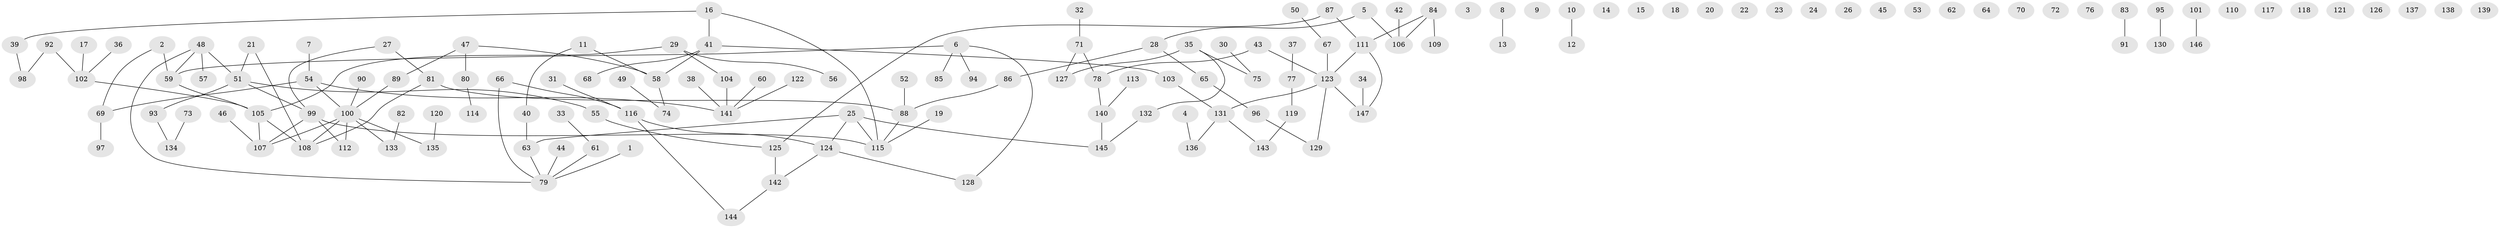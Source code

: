 // coarse degree distribution, {1: 0.29245283018867924, 2: 0.18867924528301888, 0: 0.2641509433962264, 4: 0.05660377358490566, 5: 0.05660377358490566, 3: 0.09433962264150944, 6: 0.018867924528301886, 8: 0.018867924528301886, 7: 0.009433962264150943}
// Generated by graph-tools (version 1.1) at 2025/41/03/06/25 10:41:19]
// undirected, 147 vertices, 138 edges
graph export_dot {
graph [start="1"]
  node [color=gray90,style=filled];
  1;
  2;
  3;
  4;
  5;
  6;
  7;
  8;
  9;
  10;
  11;
  12;
  13;
  14;
  15;
  16;
  17;
  18;
  19;
  20;
  21;
  22;
  23;
  24;
  25;
  26;
  27;
  28;
  29;
  30;
  31;
  32;
  33;
  34;
  35;
  36;
  37;
  38;
  39;
  40;
  41;
  42;
  43;
  44;
  45;
  46;
  47;
  48;
  49;
  50;
  51;
  52;
  53;
  54;
  55;
  56;
  57;
  58;
  59;
  60;
  61;
  62;
  63;
  64;
  65;
  66;
  67;
  68;
  69;
  70;
  71;
  72;
  73;
  74;
  75;
  76;
  77;
  78;
  79;
  80;
  81;
  82;
  83;
  84;
  85;
  86;
  87;
  88;
  89;
  90;
  91;
  92;
  93;
  94;
  95;
  96;
  97;
  98;
  99;
  100;
  101;
  102;
  103;
  104;
  105;
  106;
  107;
  108;
  109;
  110;
  111;
  112;
  113;
  114;
  115;
  116;
  117;
  118;
  119;
  120;
  121;
  122;
  123;
  124;
  125;
  126;
  127;
  128;
  129;
  130;
  131;
  132;
  133;
  134;
  135;
  136;
  137;
  138;
  139;
  140;
  141;
  142;
  143;
  144;
  145;
  146;
  147;
  1 -- 79;
  2 -- 59;
  2 -- 69;
  4 -- 136;
  5 -- 28;
  5 -- 106;
  6 -- 59;
  6 -- 85;
  6 -- 94;
  6 -- 128;
  7 -- 54;
  8 -- 13;
  10 -- 12;
  11 -- 40;
  11 -- 58;
  16 -- 39;
  16 -- 41;
  16 -- 115;
  17 -- 102;
  19 -- 115;
  21 -- 51;
  21 -- 108;
  25 -- 63;
  25 -- 115;
  25 -- 124;
  25 -- 145;
  27 -- 81;
  27 -- 99;
  28 -- 65;
  28 -- 86;
  29 -- 56;
  29 -- 104;
  29 -- 105;
  30 -- 75;
  31 -- 116;
  32 -- 71;
  33 -- 61;
  34 -- 147;
  35 -- 75;
  35 -- 127;
  35 -- 132;
  36 -- 102;
  37 -- 77;
  38 -- 141;
  39 -- 98;
  40 -- 63;
  41 -- 58;
  41 -- 68;
  41 -- 103;
  42 -- 106;
  43 -- 78;
  43 -- 123;
  44 -- 79;
  46 -- 107;
  47 -- 58;
  47 -- 80;
  47 -- 89;
  48 -- 51;
  48 -- 57;
  48 -- 59;
  48 -- 79;
  49 -- 74;
  50 -- 67;
  51 -- 55;
  51 -- 93;
  51 -- 99;
  52 -- 88;
  54 -- 69;
  54 -- 100;
  54 -- 141;
  55 -- 125;
  58 -- 74;
  59 -- 105;
  60 -- 141;
  61 -- 79;
  63 -- 79;
  65 -- 96;
  66 -- 79;
  66 -- 116;
  67 -- 123;
  69 -- 97;
  71 -- 78;
  71 -- 127;
  73 -- 134;
  77 -- 119;
  78 -- 140;
  80 -- 114;
  81 -- 88;
  81 -- 108;
  82 -- 133;
  83 -- 91;
  84 -- 106;
  84 -- 109;
  84 -- 111;
  86 -- 88;
  87 -- 111;
  87 -- 125;
  88 -- 115;
  89 -- 100;
  90 -- 100;
  92 -- 98;
  92 -- 102;
  93 -- 134;
  95 -- 130;
  96 -- 129;
  99 -- 107;
  99 -- 112;
  99 -- 115;
  100 -- 107;
  100 -- 108;
  100 -- 112;
  100 -- 133;
  100 -- 135;
  101 -- 146;
  102 -- 105;
  103 -- 131;
  104 -- 141;
  105 -- 107;
  105 -- 108;
  111 -- 123;
  111 -- 147;
  113 -- 140;
  116 -- 124;
  116 -- 144;
  119 -- 143;
  120 -- 135;
  122 -- 141;
  123 -- 129;
  123 -- 131;
  123 -- 147;
  124 -- 128;
  124 -- 142;
  125 -- 142;
  131 -- 136;
  131 -- 143;
  132 -- 145;
  140 -- 145;
  142 -- 144;
}
